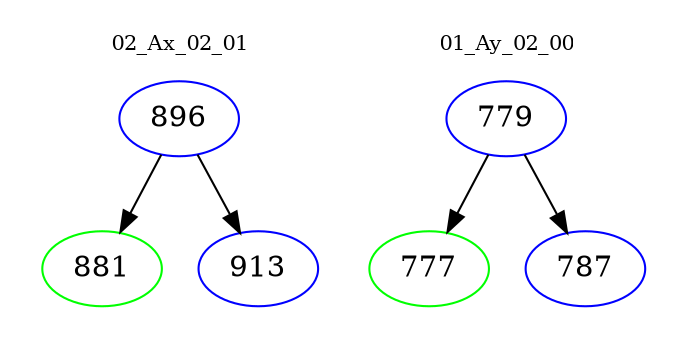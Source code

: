 digraph{
subgraph cluster_0 {
color = white
label = "02_Ax_02_01";
fontsize=10;
T0_896 [label="896", color="blue"]
T0_896 -> T0_881 [color="black"]
T0_881 [label="881", color="green"]
T0_896 -> T0_913 [color="black"]
T0_913 [label="913", color="blue"]
}
subgraph cluster_1 {
color = white
label = "01_Ay_02_00";
fontsize=10;
T1_779 [label="779", color="blue"]
T1_779 -> T1_777 [color="black"]
T1_777 [label="777", color="green"]
T1_779 -> T1_787 [color="black"]
T1_787 [label="787", color="blue"]
}
}
